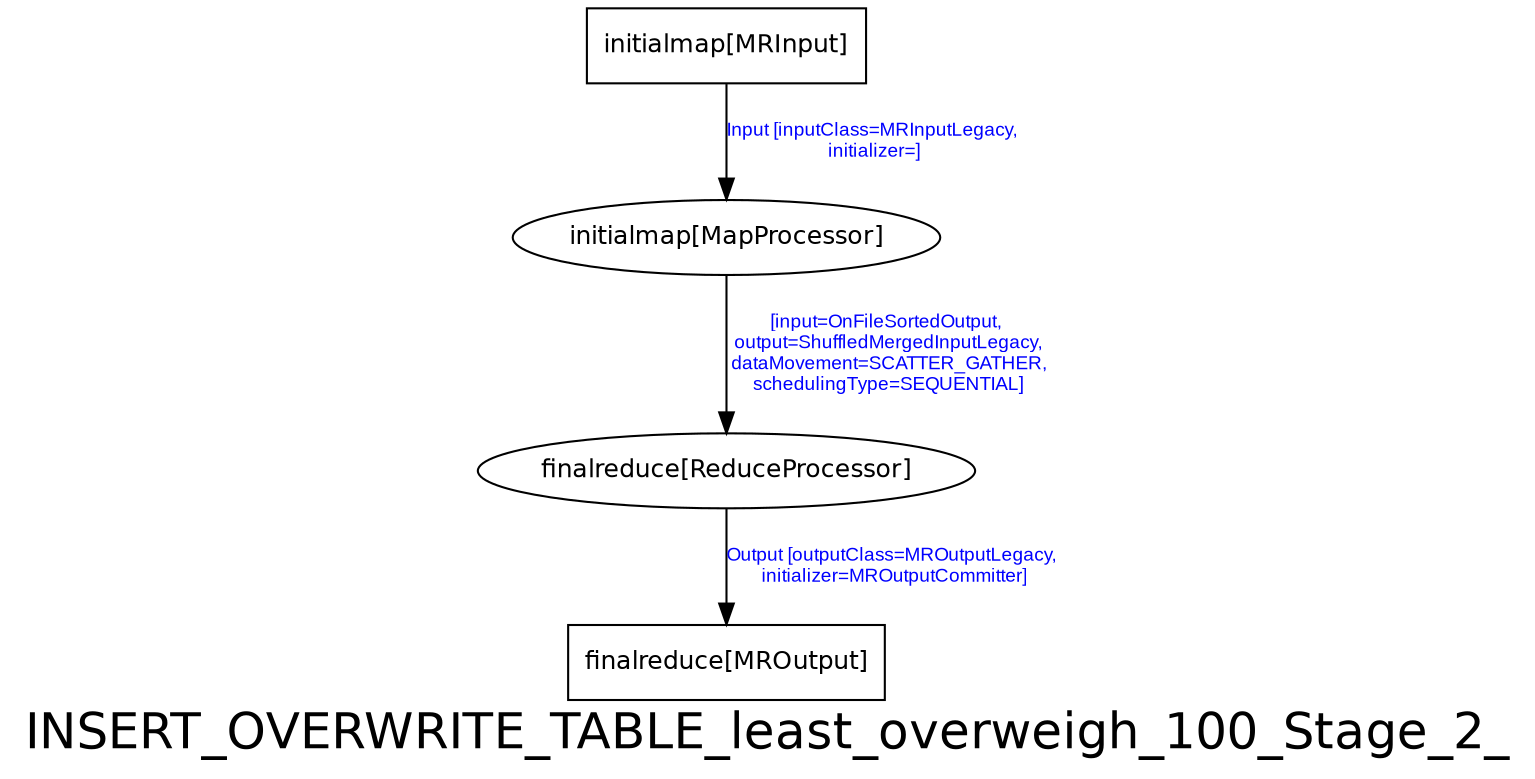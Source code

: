 digraph INSERT_OVERWRITE_TABLE_least_overweigh_100_Stage_2_ {
graph [ label="INSERT_OVERWRITE_TABLE_least_overweigh_100_Stage_2_", fontsize=24, fontname=Helvetica];
node [fontsize=12, fontname=Helvetica];
edge [fontsize=9, fontcolor=blue, fontname=Arial];
"INSERT_OVERWRITE_TABLE_least_overweigh_100_Stage_2_.finalreduce_MROutput" [ label = "finalreduce[MROutput]", shape = "box" ];
"INSERT_OVERWRITE_TABLE_least_overweigh_100_Stage_2_.initialmap_MRInput" [ label = "initialmap[MRInput]", shape = "box" ];
"INSERT_OVERWRITE_TABLE_least_overweigh_100_Stage_2_.initialmap_MRInput" -> "INSERT_OVERWRITE_TABLE_least_overweigh_100_Stage_2_.initialmap" [ label = "Input [inputClass=MRInputLegacy,\n initializer=]" ];
"INSERT_OVERWRITE_TABLE_least_overweigh_100_Stage_2_.initialmap" [ label = "initialmap[MapProcessor]" ];
"INSERT_OVERWRITE_TABLE_least_overweigh_100_Stage_2_.initialmap" -> "INSERT_OVERWRITE_TABLE_least_overweigh_100_Stage_2_.finalreduce" [ label = "[input=OnFileSortedOutput,\n output=ShuffledMergedInputLegacy,\n dataMovement=SCATTER_GATHER,\n schedulingType=SEQUENTIAL]" ];
"INSERT_OVERWRITE_TABLE_least_overweigh_100_Stage_2_.finalreduce" [ label = "finalreduce[ReduceProcessor]" ];
"INSERT_OVERWRITE_TABLE_least_overweigh_100_Stage_2_.finalreduce" -> "INSERT_OVERWRITE_TABLE_least_overweigh_100_Stage_2_.finalreduce_MROutput" [ label = "Output [outputClass=MROutputLegacy,\n initializer=MROutputCommitter]" ];
}
